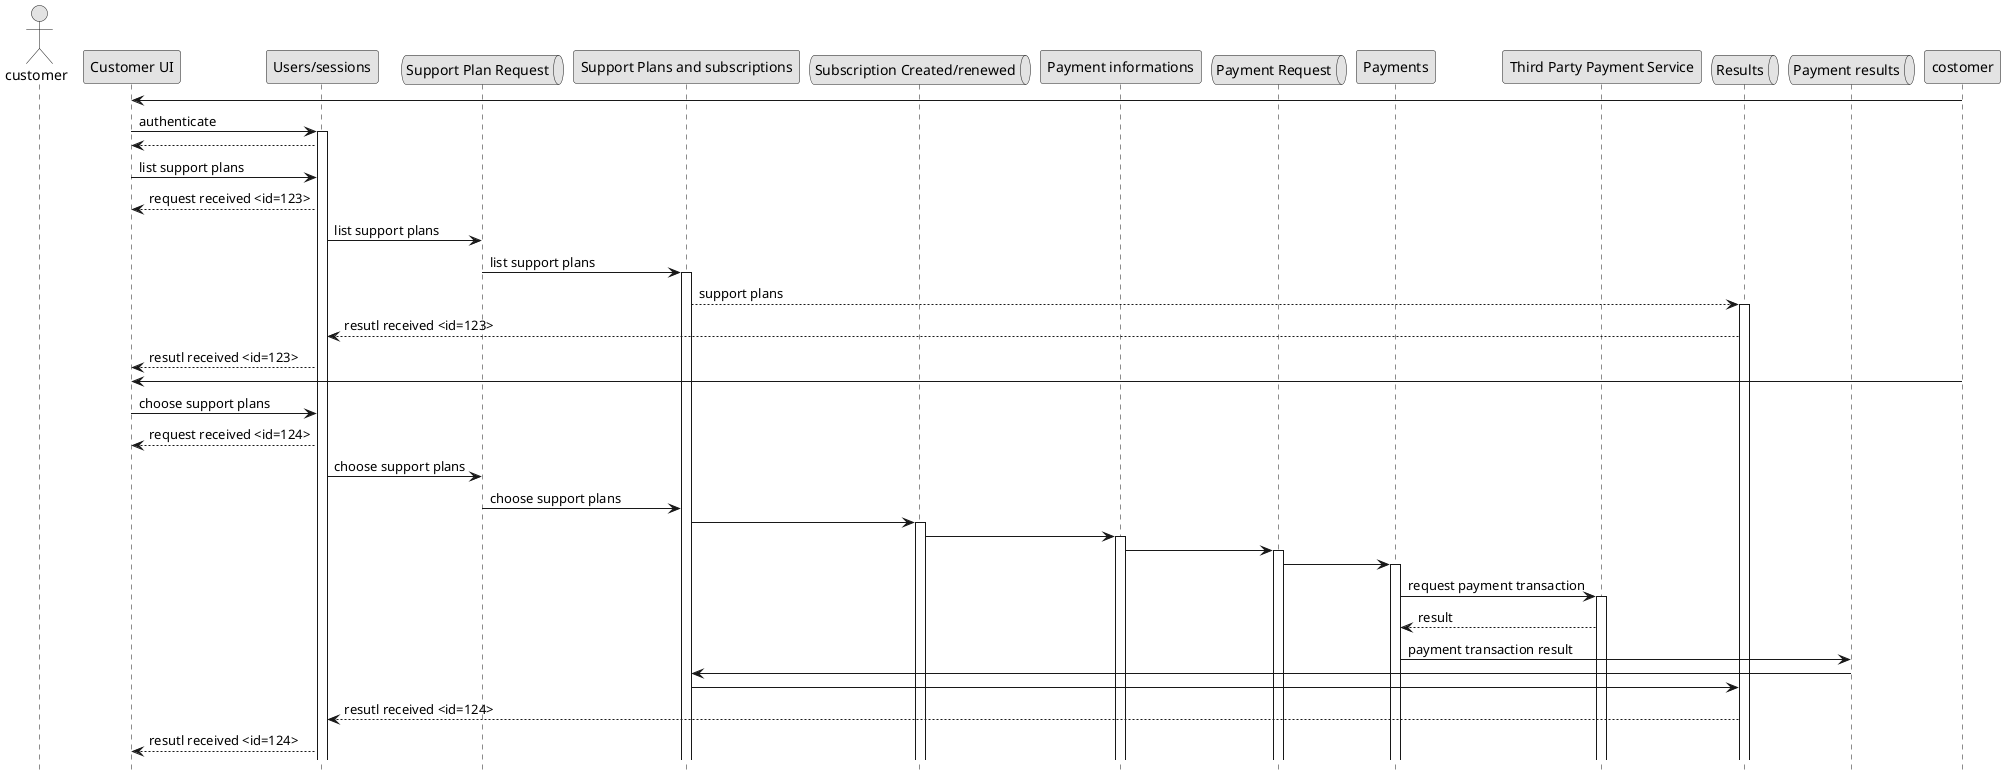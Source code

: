 @startuml expert access to tickets
skinparam shadowing false
skinparam monochrome true
hide footbox

actor customer
participant "Customer UI" as mob
participant "Users/sessions" as sessions
queue "Support Plan Request" as reqQueue
participant "Support Plans and subscriptions" as sup
queue "Subscription Created/renewed" as subQueue
participant "Payment informations" as payment
queue "Payment Request" as queuePayment
participant "Payments" as payments
participant "Third Party Payment Service" as tpp
queue "Results" as resQueue
queue "Payment results" as paymentResult
 
costomer -> mob 
mob -> sessions: authenticate
activate sessions
mob <-- sessions
mob -> sessions: list support plans
mob <-- sessions: request received <id=123>
sessions -> reqQueue: list support plans
reqQueue -> sup: list support plans
activate sup
sup --> resQueue: support plans
activate resQueue
sessions <-- resQueue: resutl received <id=123>
mob <-- sessions: resutl received <id=123> 

costomer -> mob 
mob -> sessions: choose support plans
mob <-- sessions: request received <id=124>
sessions -> reqQueue: choose support plans
reqQueue -> sup: choose support plans 
sup -> subQueue 
activate subQueue
subQueue -> payment
activate payment
payment -> queuePayment
activate queuePayment
queuePayment -> payments
activate payments
payments -> tpp: request payment transaction
activate tpp
payments <-- tpp: result
payments -> paymentResult: payment transaction result
sup <- paymentResult
sup -> resQueue
sessions <-- resQueue: resutl received <id=124>
mob <-- sessions: resutl received <id=124> 

@enduml
